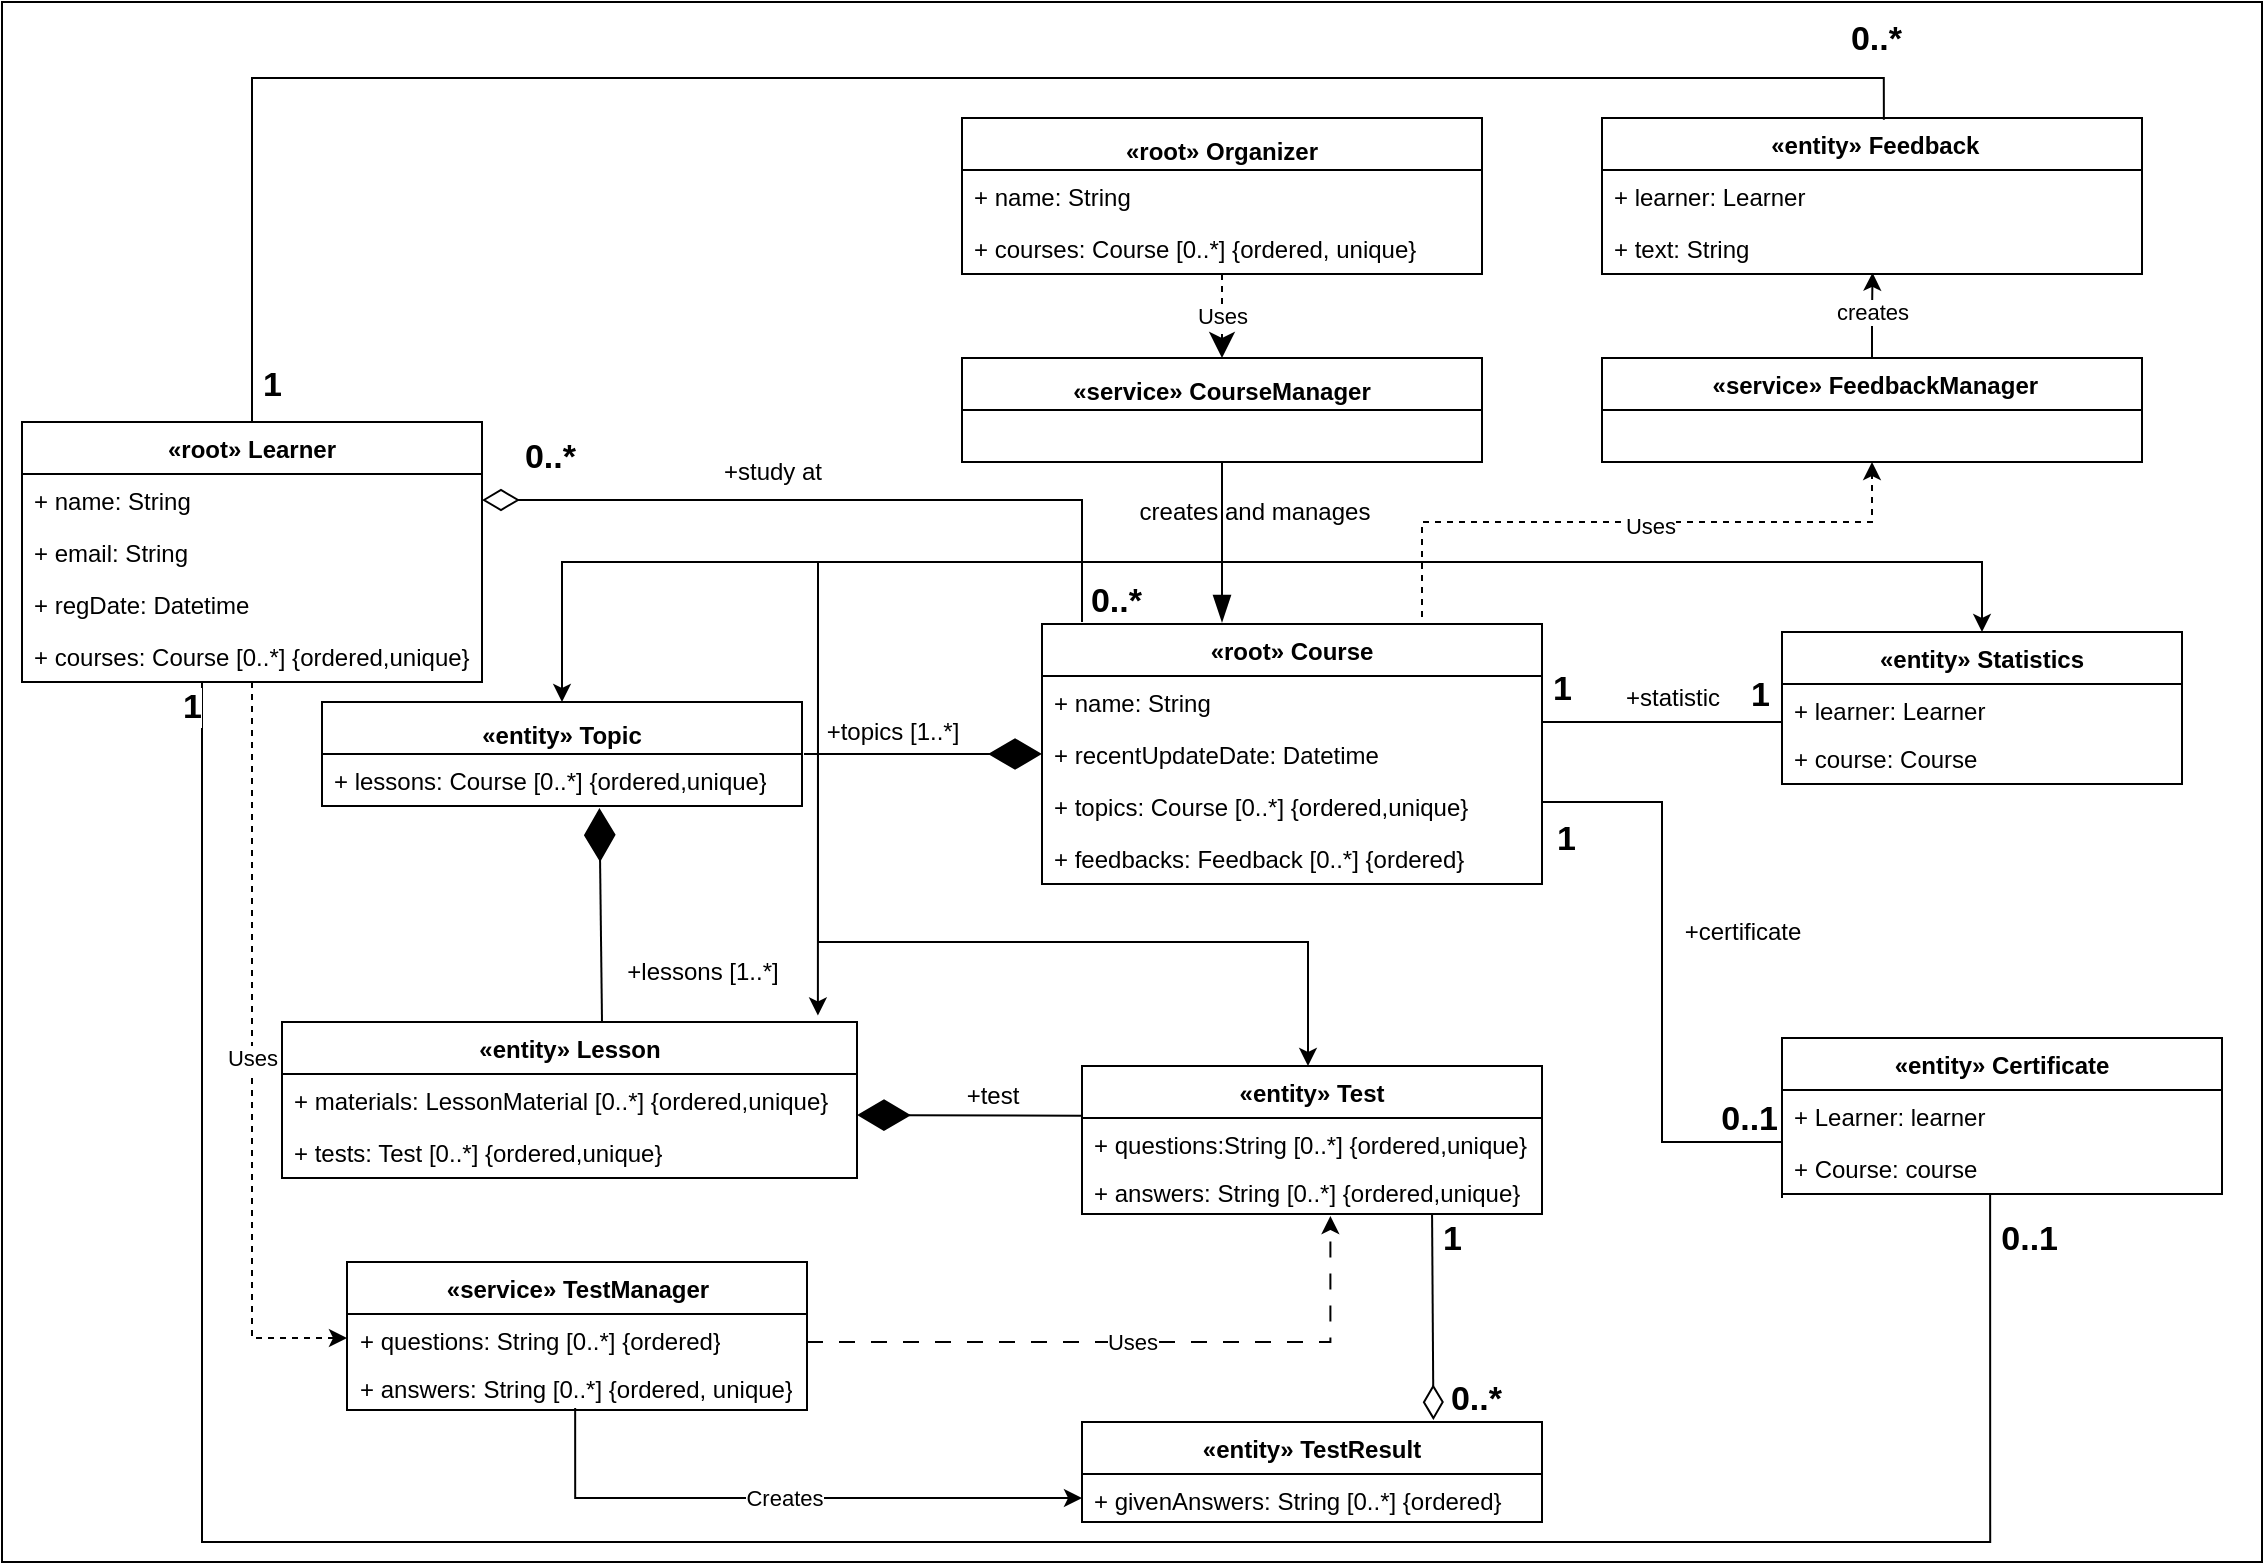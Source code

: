 <mxfile version="22.0.4" type="device">
  <diagram name="Page-1" id="_BAr91nf2BU1CdBqY8Vg">
    <mxGraphModel dx="1434" dy="758" grid="1" gridSize="10" guides="1" tooltips="1" connect="1" arrows="1" fold="1" page="1" pageScale="1" pageWidth="827" pageHeight="1169" math="0" shadow="0">
      <root>
        <mxCell id="0" />
        <mxCell id="1" parent="0" />
        <mxCell id="3fyeK6Al1ABFUcu7wLod-1" value="" style="rounded=0;whiteSpace=wrap;html=1;" parent="1" vertex="1">
          <mxGeometry x="40" y="50" width="1130" height="780" as="geometry" />
        </mxCell>
        <mxCell id="Lex0M-S-UCZFhc_dUcZd-32" value="Uses" style="edgeStyle=orthogonalEdgeStyle;rounded=0;orthogonalLoop=1;jettySize=auto;html=1;entryX=0;entryY=0.5;entryDx=0;entryDy=0;dashed=1;" edge="1" parent="1" source="-QA-_m2Z5E1NNeN4uD1D-1" target="Lex0M-S-UCZFhc_dUcZd-20">
          <mxGeometry relative="1" as="geometry" />
        </mxCell>
        <mxCell id="-QA-_m2Z5E1NNeN4uD1D-1" value="«root» Learner" style="swimlane;fontStyle=1;align=center;verticalAlign=top;childLayout=stackLayout;horizontal=1;startSize=26;horizontalStack=0;resizeParent=1;resizeParentMax=0;resizeLast=0;collapsible=1;marginBottom=0;whiteSpace=wrap;html=1;" parent="1" vertex="1">
          <mxGeometry x="50" y="260" width="230" height="130" as="geometry" />
        </mxCell>
        <mxCell id="-QA-_m2Z5E1NNeN4uD1D-2" value="+ name: String" style="text;strokeColor=none;fillColor=none;align=left;verticalAlign=top;spacingLeft=4;spacingRight=4;overflow=hidden;rotatable=0;points=[[0,0.5],[1,0.5]];portConstraint=eastwest;whiteSpace=wrap;html=1;" parent="-QA-_m2Z5E1NNeN4uD1D-1" vertex="1">
          <mxGeometry y="26" width="230" height="26" as="geometry" />
        </mxCell>
        <mxCell id="-QA-_m2Z5E1NNeN4uD1D-5" value="+ email: String" style="text;strokeColor=none;fillColor=none;align=left;verticalAlign=top;spacingLeft=4;spacingRight=4;overflow=hidden;rotatable=0;points=[[0,0.5],[1,0.5]];portConstraint=eastwest;whiteSpace=wrap;html=1;" parent="-QA-_m2Z5E1NNeN4uD1D-1" vertex="1">
          <mxGeometry y="52" width="230" height="26" as="geometry" />
        </mxCell>
        <mxCell id="Lex0M-S-UCZFhc_dUcZd-34" value="+ regDate: Datetime" style="text;strokeColor=none;fillColor=none;align=left;verticalAlign=top;spacingLeft=4;spacingRight=4;overflow=hidden;rotatable=0;points=[[0,0.5],[1,0.5]];portConstraint=eastwest;whiteSpace=wrap;html=1;" vertex="1" parent="-QA-_m2Z5E1NNeN4uD1D-1">
          <mxGeometry y="78" width="230" height="26" as="geometry" />
        </mxCell>
        <mxCell id="Lex0M-S-UCZFhc_dUcZd-35" value="+&amp;nbsp;courses: Course&amp;nbsp;[0..*]&amp;nbsp;{ordered,unique}" style="text;strokeColor=none;fillColor=none;align=left;verticalAlign=top;spacingLeft=4;spacingRight=4;overflow=hidden;rotatable=0;points=[[0,0.5],[1,0.5]];portConstraint=eastwest;whiteSpace=wrap;html=1;" vertex="1" parent="-QA-_m2Z5E1NNeN4uD1D-1">
          <mxGeometry y="104" width="230" height="26" as="geometry" />
        </mxCell>
        <mxCell id="Lex0M-S-UCZFhc_dUcZd-17" value="Uses" style="edgeStyle=orthogonalEdgeStyle;rounded=0;orthogonalLoop=1;jettySize=auto;html=1;entryX=0.5;entryY=0;entryDx=0;entryDy=0;dashed=1;endSize=10;" edge="1" parent="1" source="-QA-_m2Z5E1NNeN4uD1D-9" target="Lex0M-S-UCZFhc_dUcZd-12">
          <mxGeometry relative="1" as="geometry" />
        </mxCell>
        <mxCell id="-QA-_m2Z5E1NNeN4uD1D-9" value="&lt;table class=&quot;simple-table&quot; id=&quot;4be0993a-8cb2-40e5-bdfd-7f6b039907cc&quot;&gt;&lt;tbody&gt;&lt;tr id=&quot;e588f8d5-d057-4c99-b000-b41a2d156928&quot;&gt;&lt;td class=&quot;&quot; id=&quot;KpZ;&quot;&gt;«root» Organizer&lt;/td&gt;&lt;/tr&gt;&lt;/tbody&gt;&lt;/table&gt;" style="swimlane;fontStyle=1;align=center;verticalAlign=top;childLayout=stackLayout;horizontal=1;startSize=26;horizontalStack=0;resizeParent=1;resizeParentMax=0;resizeLast=0;collapsible=1;marginBottom=0;whiteSpace=wrap;html=1;" parent="1" vertex="1">
          <mxGeometry x="520" y="108" width="260" height="78" as="geometry" />
        </mxCell>
        <mxCell id="-QA-_m2Z5E1NNeN4uD1D-10" value="+ name: String" style="text;strokeColor=none;fillColor=none;align=left;verticalAlign=top;spacingLeft=4;spacingRight=4;overflow=hidden;rotatable=0;points=[[0,0.5],[1,0.5]];portConstraint=eastwest;whiteSpace=wrap;html=1;" parent="-QA-_m2Z5E1NNeN4uD1D-9" vertex="1">
          <mxGeometry y="26" width="260" height="26" as="geometry" />
        </mxCell>
        <mxCell id="-QA-_m2Z5E1NNeN4uD1D-11" value="+&amp;nbsp;courses: Course [0..*] {ordered, unique} " style="text;strokeColor=none;fillColor=none;align=left;verticalAlign=top;spacingLeft=4;spacingRight=4;overflow=hidden;rotatable=0;points=[[0,0.5],[1,0.5]];portConstraint=eastwest;whiteSpace=wrap;html=1;" parent="-QA-_m2Z5E1NNeN4uD1D-9" vertex="1">
          <mxGeometry y="52" width="260" height="26" as="geometry" />
        </mxCell>
        <mxCell id="Lex0M-S-UCZFhc_dUcZd-10" style="edgeStyle=orthogonalEdgeStyle;rounded=0;orthogonalLoop=1;jettySize=auto;html=1;exitX=0.75;exitY=0;exitDx=0;exitDy=0;entryX=0.5;entryY=1;entryDx=0;entryDy=0;dashed=1;" edge="1" parent="1" source="-QA-_m2Z5E1NNeN4uD1D-18" target="Lex0M-S-UCZFhc_dUcZd-4">
          <mxGeometry relative="1" as="geometry">
            <Array as="points">
              <mxPoint x="750" y="361" />
              <mxPoint x="750" y="310" />
              <mxPoint x="975" y="310" />
            </Array>
          </mxGeometry>
        </mxCell>
        <mxCell id="Lex0M-S-UCZFhc_dUcZd-11" value="Uses" style="edgeLabel;html=1;align=center;verticalAlign=middle;resizable=0;points=[];" vertex="1" connectable="0" parent="Lex0M-S-UCZFhc_dUcZd-10">
          <mxGeometry x="0.086" y="-2" relative="1" as="geometry">
            <mxPoint as="offset" />
          </mxGeometry>
        </mxCell>
        <mxCell id="-QA-_m2Z5E1NNeN4uD1D-18" value="«root» Course" style="swimlane;fontStyle=1;align=center;verticalAlign=top;childLayout=stackLayout;horizontal=1;startSize=26;horizontalStack=0;resizeParent=1;resizeParentMax=0;resizeLast=0;collapsible=1;marginBottom=0;whiteSpace=wrap;html=1;" parent="1" vertex="1">
          <mxGeometry x="560" y="361" width="250" height="130" as="geometry" />
        </mxCell>
        <mxCell id="-QA-_m2Z5E1NNeN4uD1D-19" value="+ name: String" style="text;strokeColor=none;fillColor=none;align=left;verticalAlign=top;spacingLeft=4;spacingRight=4;overflow=hidden;rotatable=0;points=[[0,0.5],[1,0.5]];portConstraint=eastwest;whiteSpace=wrap;html=1;" parent="-QA-_m2Z5E1NNeN4uD1D-18" vertex="1">
          <mxGeometry y="26" width="250" height="26" as="geometry" />
        </mxCell>
        <mxCell id="Lex0M-S-UCZFhc_dUcZd-2" value="+ recentUpdateDate: Datetime" style="text;strokeColor=none;fillColor=none;align=left;verticalAlign=top;spacingLeft=4;spacingRight=4;overflow=hidden;rotatable=0;points=[[0,0.5],[1,0.5]];portConstraint=eastwest;whiteSpace=wrap;html=1;" vertex="1" parent="-QA-_m2Z5E1NNeN4uD1D-18">
          <mxGeometry y="52" width="250" height="26" as="geometry" />
        </mxCell>
        <mxCell id="-QA-_m2Z5E1NNeN4uD1D-22" value="+ topics: Course&amp;nbsp;[0..*]&amp;nbsp;{ordered,unique}" style="text;strokeColor=none;fillColor=none;align=left;verticalAlign=top;spacingLeft=4;spacingRight=4;overflow=hidden;rotatable=0;points=[[0,0.5],[1,0.5]];portConstraint=eastwest;whiteSpace=wrap;html=1;" parent="-QA-_m2Z5E1NNeN4uD1D-18" vertex="1">
          <mxGeometry y="78" width="250" height="26" as="geometry" />
        </mxCell>
        <mxCell id="-QA-_m2Z5E1NNeN4uD1D-23" value="+&amp;nbsp;feedbacks: Feedback&amp;nbsp;[0..*]&amp;nbsp;{ordered}" style="text;strokeColor=none;fillColor=none;align=left;verticalAlign=top;spacingLeft=4;spacingRight=4;overflow=hidden;rotatable=0;points=[[0,0.5],[1,0.5]];portConstraint=eastwest;whiteSpace=wrap;html=1;" parent="-QA-_m2Z5E1NNeN4uD1D-18" vertex="1">
          <mxGeometry y="104" width="250" height="26" as="geometry" />
        </mxCell>
        <mxCell id="-QA-_m2Z5E1NNeN4uD1D-24" value="&lt;table class=&quot;simple-table&quot; id=&quot;4be0993a-8cb2-40e5-bdfd-7f6b039907cc&quot;&gt;&lt;tbody&gt;&lt;tr id=&quot;23691669-71e0-4738-807a-c3c6f39562a6&quot;&gt;&lt;td class=&quot;&quot; id=&quot;KpZ;&quot;&gt;«entity» Topic&lt;/td&gt;&lt;/tr&gt;&lt;/tbody&gt;&lt;/table&gt;" style="swimlane;fontStyle=1;align=center;verticalAlign=top;childLayout=stackLayout;horizontal=1;startSize=26;horizontalStack=0;resizeParent=1;resizeParentMax=0;resizeLast=0;collapsible=1;marginBottom=0;whiteSpace=wrap;html=1;" parent="1" vertex="1">
          <mxGeometry x="200" y="400" width="240" height="52" as="geometry" />
        </mxCell>
        <mxCell id="-QA-_m2Z5E1NNeN4uD1D-25" value="+&amp;nbsp;lessons: Course&amp;nbsp;[0..*]&amp;nbsp;{ordered,unique}" style="text;strokeColor=none;fillColor=none;align=left;verticalAlign=top;spacingLeft=4;spacingRight=4;overflow=hidden;rotatable=0;points=[[0,0.5],[1,0.5]];portConstraint=eastwest;whiteSpace=wrap;html=1;" parent="-QA-_m2Z5E1NNeN4uD1D-24" vertex="1">
          <mxGeometry y="26" width="240" height="26" as="geometry" />
        </mxCell>
        <mxCell id="-QA-_m2Z5E1NNeN4uD1D-28" value="«entity» Lesson" style="swimlane;fontStyle=1;align=center;verticalAlign=top;childLayout=stackLayout;horizontal=1;startSize=26;horizontalStack=0;resizeParent=1;resizeParentMax=0;resizeLast=0;collapsible=1;marginBottom=0;whiteSpace=wrap;html=1;" parent="1" vertex="1">
          <mxGeometry x="180" y="560" width="287.5" height="78" as="geometry">
            <mxRectangle x="212.5" y="560" width="130" height="30" as="alternateBounds" />
          </mxGeometry>
        </mxCell>
        <mxCell id="-QA-_m2Z5E1NNeN4uD1D-29" value="+&amp;nbsp;materials: LessonMaterial&amp;nbsp;[0..*]&amp;nbsp;{ordered,unique}" style="text;strokeColor=none;fillColor=none;align=left;verticalAlign=top;spacingLeft=4;spacingRight=4;overflow=hidden;rotatable=0;points=[[0,0.5],[1,0.5]];portConstraint=eastwest;whiteSpace=wrap;html=1;" parent="-QA-_m2Z5E1NNeN4uD1D-28" vertex="1">
          <mxGeometry y="26" width="287.5" height="26" as="geometry" />
        </mxCell>
        <mxCell id="-QA-_m2Z5E1NNeN4uD1D-32" value="+&amp;nbsp;tests: Test&amp;nbsp;[0..*]&amp;nbsp;{ordered,unique}" style="text;strokeColor=none;fillColor=none;align=left;verticalAlign=top;spacingLeft=4;spacingRight=4;overflow=hidden;rotatable=0;points=[[0,0.5],[1,0.5]];portConstraint=eastwest;whiteSpace=wrap;html=1;" parent="-QA-_m2Z5E1NNeN4uD1D-28" vertex="1">
          <mxGeometry y="52" width="287.5" height="26" as="geometry" />
        </mxCell>
        <mxCell id="-QA-_m2Z5E1NNeN4uD1D-33" value="&amp;nbsp;«entity» Feedback" style="swimlane;fontStyle=1;align=center;verticalAlign=top;childLayout=stackLayout;horizontal=1;startSize=26;horizontalStack=0;resizeParent=1;resizeParentMax=0;resizeLast=0;collapsible=1;marginBottom=0;whiteSpace=wrap;html=1;" parent="1" vertex="1">
          <mxGeometry x="840" y="108" width="270" height="78" as="geometry" />
        </mxCell>
        <mxCell id="-QA-_m2Z5E1NNeN4uD1D-34" value="+&amp;nbsp;learner: Learner" style="text;strokeColor=none;fillColor=none;align=left;verticalAlign=top;spacingLeft=4;spacingRight=4;overflow=hidden;rotatable=0;points=[[0,0.5],[1,0.5]];portConstraint=eastwest;whiteSpace=wrap;html=1;" parent="-QA-_m2Z5E1NNeN4uD1D-33" vertex="1">
          <mxGeometry y="26" width="270" height="26" as="geometry" />
        </mxCell>
        <mxCell id="-QA-_m2Z5E1NNeN4uD1D-35" value="+&amp;nbsp;text: String" style="text;strokeColor=none;fillColor=none;align=left;verticalAlign=top;spacingLeft=4;spacingRight=4;overflow=hidden;rotatable=0;points=[[0,0.5],[1,0.5]];portConstraint=eastwest;whiteSpace=wrap;html=1;" parent="-QA-_m2Z5E1NNeN4uD1D-33" vertex="1">
          <mxGeometry y="52" width="270" height="26" as="geometry" />
        </mxCell>
        <mxCell id="-QA-_m2Z5E1NNeN4uD1D-38" value="«entity» Test" style="swimlane;fontStyle=1;align=center;verticalAlign=top;childLayout=stackLayout;horizontal=1;startSize=26;horizontalStack=0;resizeParent=1;resizeParentMax=0;resizeLast=0;collapsible=1;marginBottom=0;whiteSpace=wrap;html=1;" parent="1" vertex="1">
          <mxGeometry x="580" y="582" width="230" height="74" as="geometry" />
        </mxCell>
        <mxCell id="-QA-_m2Z5E1NNeN4uD1D-39" value="+ questions:String&amp;nbsp;[0..*]&amp;nbsp;{ordered,unique}" style="text;strokeColor=none;fillColor=none;align=left;verticalAlign=top;spacingLeft=4;spacingRight=4;overflow=hidden;rotatable=0;points=[[0,0.5],[1,0.5]];portConstraint=eastwest;whiteSpace=wrap;html=1;" parent="-QA-_m2Z5E1NNeN4uD1D-38" vertex="1">
          <mxGeometry y="26" width="230" height="24" as="geometry" />
        </mxCell>
        <mxCell id="Lex0M-S-UCZFhc_dUcZd-18" value="+ answers: String&amp;nbsp;[0..*]&amp;nbsp;{ordered,unique}" style="text;strokeColor=none;fillColor=none;align=left;verticalAlign=top;spacingLeft=4;spacingRight=4;overflow=hidden;rotatable=0;points=[[0,0.5],[1,0.5]];portConstraint=eastwest;whiteSpace=wrap;html=1;" vertex="1" parent="-QA-_m2Z5E1NNeN4uD1D-38">
          <mxGeometry y="50" width="230" height="24" as="geometry" />
        </mxCell>
        <mxCell id="-QA-_m2Z5E1NNeN4uD1D-43" value="«entity» Statistics" style="swimlane;fontStyle=1;align=center;verticalAlign=top;childLayout=stackLayout;horizontal=1;startSize=26;horizontalStack=0;resizeParent=1;resizeParentMax=0;resizeLast=0;collapsible=1;marginBottom=0;whiteSpace=wrap;html=1;" parent="1" vertex="1">
          <mxGeometry x="930" y="365" width="200" height="76" as="geometry" />
        </mxCell>
        <mxCell id="-QA-_m2Z5E1NNeN4uD1D-44" value="+ learner: Learner" style="text;strokeColor=none;fillColor=none;align=left;verticalAlign=top;spacingLeft=4;spacingRight=4;overflow=hidden;rotatable=0;points=[[0,0.5],[1,0.5]];portConstraint=eastwest;whiteSpace=wrap;html=1;" parent="-QA-_m2Z5E1NNeN4uD1D-43" vertex="1">
          <mxGeometry y="26" width="200" height="24" as="geometry" />
        </mxCell>
        <mxCell id="-QA-_m2Z5E1NNeN4uD1D-51" value="+ course: Course" style="text;strokeColor=none;fillColor=none;align=left;verticalAlign=top;spacingLeft=4;spacingRight=4;overflow=hidden;rotatable=0;points=[[0,0.5],[1,0.5]];portConstraint=eastwest;whiteSpace=wrap;html=1;" parent="-QA-_m2Z5E1NNeN4uD1D-43" vertex="1">
          <mxGeometry y="50" width="200" height="26" as="geometry" />
        </mxCell>
        <mxCell id="-QA-_m2Z5E1NNeN4uD1D-52" value="«entity» Certificate" style="swimlane;fontStyle=1;align=center;verticalAlign=top;childLayout=stackLayout;horizontal=1;startSize=26;horizontalStack=0;resizeParent=1;resizeParentMax=0;resizeLast=0;collapsible=1;marginBottom=0;whiteSpace=wrap;html=1;" parent="1" vertex="1">
          <mxGeometry x="930" y="568" width="220" height="78" as="geometry" />
        </mxCell>
        <mxCell id="-QA-_m2Z5E1NNeN4uD1D-53" value="+ Learner: learner" style="text;strokeColor=none;fillColor=none;align=left;verticalAlign=top;spacingLeft=4;spacingRight=4;overflow=hidden;rotatable=0;points=[[0,0.5],[1,0.5]];portConstraint=eastwest;whiteSpace=wrap;html=1;" parent="-QA-_m2Z5E1NNeN4uD1D-52" vertex="1">
          <mxGeometry y="26" width="220" height="26" as="geometry" />
        </mxCell>
        <mxCell id="-QA-_m2Z5E1NNeN4uD1D-56" value="+ Course: course" style="text;strokeColor=none;fillColor=none;align=left;verticalAlign=top;spacingLeft=4;spacingRight=4;overflow=hidden;rotatable=0;points=[[0,0.5],[1,0.5]];portConstraint=eastwest;whiteSpace=wrap;html=1;" parent="-QA-_m2Z5E1NNeN4uD1D-52" vertex="1">
          <mxGeometry y="52" width="220" height="26" as="geometry" />
        </mxCell>
        <mxCell id="-QA-_m2Z5E1NNeN4uD1D-59" value="" style="endArrow=none;html=1;edgeStyle=orthogonalEdgeStyle;rounded=0;exitX=1;exitY=0.5;exitDx=0;exitDy=0;startArrow=diamondThin;startFill=0;endSize=10;startSize=16;" parent="1" source="-QA-_m2Z5E1NNeN4uD1D-2" edge="1">
          <mxGeometry relative="1" as="geometry">
            <mxPoint x="150" y="220" as="sourcePoint" />
            <mxPoint x="580" y="360" as="targetPoint" />
            <Array as="points">
              <mxPoint x="580" y="299" />
            </Array>
          </mxGeometry>
        </mxCell>
        <mxCell id="-QA-_m2Z5E1NNeN4uD1D-61" value="&lt;font style=&quot;font-size: 17px;&quot;&gt;0..*&lt;/font&gt;" style="edgeLabel;resizable=0;html=1;align=right;verticalAlign=bottom;fontStyle=1" parent="-QA-_m2Z5E1NNeN4uD1D-59" connectable="0" vertex="1">
          <mxGeometry x="1" relative="1" as="geometry">
            <mxPoint x="30" y="1" as="offset" />
          </mxGeometry>
        </mxCell>
        <mxCell id="-QA-_m2Z5E1NNeN4uD1D-62" value="&lt;font style=&quot;font-size: 17px;&quot;&gt;0..*&lt;/font&gt;" style="edgeLabel;resizable=0;html=1;align=right;verticalAlign=bottom;fontStyle=1" parent="1" connectable="0" vertex="1">
          <mxGeometry x="327.5" y="289.996" as="geometry" />
        </mxCell>
        <mxCell id="-QA-_m2Z5E1NNeN4uD1D-65" value="" style="endArrow=blockThin;html=1;edgeStyle=orthogonalEdgeStyle;rounded=0;startArrow=none;startFill=0;exitX=0.5;exitY=1;exitDx=0;exitDy=0;endFill=1;startSize=11;endSize=11;" parent="1" edge="1" source="Lex0M-S-UCZFhc_dUcZd-12">
          <mxGeometry relative="1" as="geometry">
            <mxPoint x="650" y="220" as="sourcePoint" />
            <mxPoint x="650" y="360" as="targetPoint" />
            <Array as="points" />
          </mxGeometry>
        </mxCell>
        <mxCell id="-QA-_m2Z5E1NNeN4uD1D-77" value="&lt;font style=&quot;font-size: 17px;&quot;&gt;0..1&lt;/font&gt;" style="edgeLabel;resizable=0;html=1;align=right;verticalAlign=bottom;fontStyle=1" parent="1" connectable="0" vertex="1">
          <mxGeometry x="950.0" y="709.996" as="geometry">
            <mxPoint x="-22" y="-89" as="offset" />
          </mxGeometry>
        </mxCell>
        <mxCell id="sJjAoyrnurzyOcNZZube-1" value="" style="endArrow=none;html=1;edgeStyle=orthogonalEdgeStyle;rounded=0;exitX=1;exitY=0.5;exitDx=0;exitDy=0;entryX=0;entryY=1.077;entryDx=0;entryDy=0;entryPerimeter=0;" parent="1" source="-QA-_m2Z5E1NNeN4uD1D-22" target="-QA-_m2Z5E1NNeN4uD1D-56" edge="1">
          <mxGeometry relative="1" as="geometry">
            <mxPoint x="810" y="630" as="sourcePoint" />
            <mxPoint x="920" y="630" as="targetPoint" />
            <Array as="points">
              <mxPoint x="810" y="450" />
              <mxPoint x="870" y="450" />
              <mxPoint x="870" y="620" />
              <mxPoint x="930" y="620" />
            </Array>
          </mxGeometry>
        </mxCell>
        <mxCell id="sJjAoyrnurzyOcNZZube-5" value="&lt;font style=&quot;font-size: 17px;&quot;&gt;1&lt;/font&gt;" style="edgeLabel;resizable=0;html=1;align=right;verticalAlign=bottom;fontStyle=1" parent="1" connectable="0" vertex="1">
          <mxGeometry x="827" y="480" as="geometry" />
        </mxCell>
        <mxCell id="sJjAoyrnurzyOcNZZube-6" value="" style="endArrow=none;html=1;edgeStyle=orthogonalEdgeStyle;rounded=0;" parent="1" edge="1">
          <mxGeometry relative="1" as="geometry">
            <mxPoint x="810" y="420" as="sourcePoint" />
            <mxPoint x="930" y="420" as="targetPoint" />
            <Array as="points">
              <mxPoint x="810" y="410" />
              <mxPoint x="930" y="410" />
            </Array>
          </mxGeometry>
        </mxCell>
        <mxCell id="sJjAoyrnurzyOcNZZube-9" value="&lt;font style=&quot;font-size: 17px;&quot;&gt;1&lt;/font&gt;" style="edgeLabel;resizable=0;html=1;align=right;verticalAlign=bottom;fontStyle=1" parent="1" connectable="0" vertex="1">
          <mxGeometry x="820" y="413" as="geometry">
            <mxPoint x="5" y="-8" as="offset" />
          </mxGeometry>
        </mxCell>
        <mxCell id="sJjAoyrnurzyOcNZZube-10" value="&lt;font style=&quot;font-size: 17px;&quot;&gt;1&lt;/font&gt;" style="edgeLabel;resizable=0;html=1;align=right;verticalAlign=bottom;fontStyle=1" parent="1" connectable="0" vertex="1">
          <mxGeometry x="920" y="413" as="geometry">
            <mxPoint x="4" y="-5" as="offset" />
          </mxGeometry>
        </mxCell>
        <mxCell id="sJjAoyrnurzyOcNZZube-13" value="" style="endArrow=diamondThin;endFill=1;endSize=24;html=1;rounded=0;" parent="1" edge="1">
          <mxGeometry width="160" relative="1" as="geometry">
            <mxPoint x="580" y="606.92" as="sourcePoint" />
            <mxPoint x="467.5" y="606.5" as="targetPoint" />
          </mxGeometry>
        </mxCell>
        <mxCell id="sJjAoyrnurzyOcNZZube-15" value="" style="endArrow=diamondThin;endFill=1;endSize=24;html=1;rounded=0;entryX=0.578;entryY=1.038;entryDx=0;entryDy=0;entryPerimeter=0;" parent="1" target="-QA-_m2Z5E1NNeN4uD1D-25" edge="1">
          <mxGeometry width="160" relative="1" as="geometry">
            <mxPoint x="340" y="560" as="sourcePoint" />
            <mxPoint x="340" y="460" as="targetPoint" />
          </mxGeometry>
        </mxCell>
        <mxCell id="sJjAoyrnurzyOcNZZube-14" value="" style="endArrow=diamondThin;endFill=1;endSize=24;html=1;rounded=0;" parent="1" target="Lex0M-S-UCZFhc_dUcZd-2" edge="1">
          <mxGeometry width="160" relative="1" as="geometry">
            <mxPoint x="441" y="426" as="sourcePoint" />
            <mxPoint x="560" y="450" as="targetPoint" />
          </mxGeometry>
        </mxCell>
        <mxCell id="P-heUZ1CWl4BYyPMROG9-3" value="+test" style="text;html=1;align=center;verticalAlign=middle;resizable=0;points=[];autosize=1;strokeColor=none;fillColor=none;" parent="1" vertex="1">
          <mxGeometry x="510" y="582" width="50" height="30" as="geometry" />
        </mxCell>
        <mxCell id="P-heUZ1CWl4BYyPMROG9-4" value="+lessons [1..*]" style="text;html=1;align=center;verticalAlign=middle;resizable=0;points=[];autosize=1;strokeColor=none;fillColor=none;" parent="1" vertex="1">
          <mxGeometry x="340" y="520" width="100" height="30" as="geometry" />
        </mxCell>
        <mxCell id="P-heUZ1CWl4BYyPMROG9-5" value="+topics [1..*]" style="text;html=1;align=center;verticalAlign=middle;resizable=0;points=[];autosize=1;strokeColor=none;fillColor=none;" parent="1" vertex="1">
          <mxGeometry x="440" y="400" width="90" height="30" as="geometry" />
        </mxCell>
        <mxCell id="P-heUZ1CWl4BYyPMROG9-6" value="+statistic" style="text;html=1;align=center;verticalAlign=middle;resizable=0;points=[];autosize=1;strokeColor=none;fillColor=none;" parent="1" vertex="1">
          <mxGeometry x="840" y="383" width="70" height="30" as="geometry" />
        </mxCell>
        <mxCell id="P-heUZ1CWl4BYyPMROG9-10" value="creates and manages" style="text;html=1;align=center;verticalAlign=middle;resizable=0;points=[];autosize=1;strokeColor=none;fillColor=none;" parent="1" vertex="1">
          <mxGeometry x="596" y="290" width="140" height="30" as="geometry" />
        </mxCell>
        <mxCell id="P-heUZ1CWl4BYyPMROG9-11" value="+study at" style="text;html=1;align=center;verticalAlign=middle;resizable=0;points=[];autosize=1;strokeColor=none;fillColor=none;" parent="1" vertex="1">
          <mxGeometry x="390" y="270" width="70" height="30" as="geometry" />
        </mxCell>
        <mxCell id="P-heUZ1CWl4BYyPMROG9-12" value="+certificate" style="text;html=1;align=center;verticalAlign=middle;resizable=0;points=[];autosize=1;strokeColor=none;fillColor=none;" parent="1" vertex="1">
          <mxGeometry x="870" y="500" width="80" height="30" as="geometry" />
        </mxCell>
        <mxCell id="Lex0M-S-UCZFhc_dUcZd-4" value="&amp;nbsp;«service» FeedbackManager" style="swimlane;fontStyle=1;align=center;verticalAlign=top;childLayout=stackLayout;horizontal=1;startSize=26;horizontalStack=0;resizeParent=1;resizeParentMax=0;resizeLast=0;collapsible=1;marginBottom=0;whiteSpace=wrap;html=1;" vertex="1" parent="1">
          <mxGeometry x="840" y="228" width="270" height="52" as="geometry" />
        </mxCell>
        <mxCell id="Lex0M-S-UCZFhc_dUcZd-8" style="edgeStyle=orthogonalEdgeStyle;rounded=0;orthogonalLoop=1;jettySize=auto;html=1;entryX=0.501;entryY=0.976;entryDx=0;entryDy=0;entryPerimeter=0;" edge="1" parent="1" source="Lex0M-S-UCZFhc_dUcZd-4" target="-QA-_m2Z5E1NNeN4uD1D-35">
          <mxGeometry relative="1" as="geometry" />
        </mxCell>
        <mxCell id="Lex0M-S-UCZFhc_dUcZd-9" value="creates" style="edgeLabel;html=1;align=center;verticalAlign=middle;resizable=0;points=[];" vertex="1" connectable="0" parent="Lex0M-S-UCZFhc_dUcZd-8">
          <mxGeometry x="0.101" y="1" relative="1" as="geometry">
            <mxPoint as="offset" />
          </mxGeometry>
        </mxCell>
        <mxCell id="Lex0M-S-UCZFhc_dUcZd-43" style="edgeStyle=orthogonalEdgeStyle;rounded=0;orthogonalLoop=1;jettySize=auto;html=1;entryX=0.5;entryY=0;entryDx=0;entryDy=0;" edge="1" parent="1" source="Lex0M-S-UCZFhc_dUcZd-12" target="-QA-_m2Z5E1NNeN4uD1D-24">
          <mxGeometry relative="1" as="geometry">
            <Array as="points">
              <mxPoint x="650" y="330" />
              <mxPoint x="320" y="330" />
            </Array>
          </mxGeometry>
        </mxCell>
        <mxCell id="Lex0M-S-UCZFhc_dUcZd-45" style="edgeStyle=orthogonalEdgeStyle;rounded=0;orthogonalLoop=1;jettySize=auto;html=1;" edge="1" parent="1">
          <mxGeometry relative="1" as="geometry">
            <mxPoint x="648" y="280" as="sourcePoint" />
            <mxPoint x="693" y="582" as="targetPoint" />
            <Array as="points">
              <mxPoint x="650" y="280" />
              <mxPoint x="650" y="330" />
              <mxPoint x="448" y="330" />
              <mxPoint x="448" y="520" />
              <mxPoint x="693" y="520" />
            </Array>
          </mxGeometry>
        </mxCell>
        <mxCell id="Lex0M-S-UCZFhc_dUcZd-46" style="edgeStyle=orthogonalEdgeStyle;rounded=0;orthogonalLoop=1;jettySize=auto;html=1;" edge="1" parent="1" source="Lex0M-S-UCZFhc_dUcZd-12" target="-QA-_m2Z5E1NNeN4uD1D-43">
          <mxGeometry relative="1" as="geometry">
            <Array as="points">
              <mxPoint x="650" y="330" />
              <mxPoint x="1030" y="330" />
            </Array>
          </mxGeometry>
        </mxCell>
        <mxCell id="Lex0M-S-UCZFhc_dUcZd-12" value="&lt;table class=&quot;simple-table&quot; id=&quot;4be0993a-8cb2-40e5-bdfd-7f6b039907cc&quot;&gt;&lt;tbody&gt;&lt;tr id=&quot;e588f8d5-d057-4c99-b000-b41a2d156928&quot;&gt;&lt;td class=&quot;&quot; id=&quot;KpZ;&quot;&gt;«service» CourseManager&lt;/td&gt;&lt;/tr&gt;&lt;/tbody&gt;&lt;/table&gt;" style="swimlane;fontStyle=1;align=center;verticalAlign=top;childLayout=stackLayout;horizontal=1;startSize=26;horizontalStack=0;resizeParent=1;resizeParentMax=0;resizeLast=0;collapsible=1;marginBottom=0;whiteSpace=wrap;html=1;" vertex="1" parent="1">
          <mxGeometry x="520" y="228" width="260" height="52" as="geometry" />
        </mxCell>
        <mxCell id="Lex0M-S-UCZFhc_dUcZd-19" value="«service» TestManager" style="swimlane;fontStyle=1;align=center;verticalAlign=top;childLayout=stackLayout;horizontal=1;startSize=26;horizontalStack=0;resizeParent=1;resizeParentMax=0;resizeLast=0;collapsible=1;marginBottom=0;whiteSpace=wrap;html=1;" vertex="1" parent="1">
          <mxGeometry x="212.5" y="680" width="230" height="74" as="geometry" />
        </mxCell>
        <mxCell id="Lex0M-S-UCZFhc_dUcZd-20" value="+ questions: String&amp;nbsp;[0..*]&amp;nbsp;{ordered}" style="text;strokeColor=none;fillColor=none;align=left;verticalAlign=top;spacingLeft=4;spacingRight=4;overflow=hidden;rotatable=0;points=[[0,0.5],[1,0.5]];portConstraint=eastwest;whiteSpace=wrap;html=1;" vertex="1" parent="Lex0M-S-UCZFhc_dUcZd-19">
          <mxGeometry y="26" width="230" height="24" as="geometry" />
        </mxCell>
        <mxCell id="Lex0M-S-UCZFhc_dUcZd-21" value="+ answers: String&amp;nbsp;[0..*]&amp;nbsp;{ordered, unique}" style="text;strokeColor=none;fillColor=none;align=left;verticalAlign=top;spacingLeft=4;spacingRight=4;overflow=hidden;rotatable=0;points=[[0,0.5],[1,0.5]];portConstraint=eastwest;whiteSpace=wrap;html=1;" vertex="1" parent="Lex0M-S-UCZFhc_dUcZd-19">
          <mxGeometry y="50" width="230" height="24" as="geometry" />
        </mxCell>
        <mxCell id="Lex0M-S-UCZFhc_dUcZd-22" value="Uses" style="edgeStyle=orthogonalEdgeStyle;rounded=0;orthogonalLoop=1;jettySize=auto;html=1;entryX=0.54;entryY=1.042;entryDx=0;entryDy=0;entryPerimeter=0;dashed=1;dashPattern=8 8;" edge="1" parent="1" source="Lex0M-S-UCZFhc_dUcZd-19" target="Lex0M-S-UCZFhc_dUcZd-18">
          <mxGeometry relative="1" as="geometry">
            <Array as="points">
              <mxPoint x="704" y="720" />
            </Array>
          </mxGeometry>
        </mxCell>
        <mxCell id="Lex0M-S-UCZFhc_dUcZd-27" style="edgeStyle=orthogonalEdgeStyle;rounded=0;orthogonalLoop=1;jettySize=auto;html=1;entryX=0.761;entryY=0.986;entryDx=0;entryDy=0;entryPerimeter=0;exitX=0.764;exitY=-0.019;exitDx=0;exitDy=0;endArrow=none;endFill=0;startArrow=diamondThin;startFill=0;exitPerimeter=0;startSize=15;" edge="1" parent="1" source="Lex0M-S-UCZFhc_dUcZd-23" target="Lex0M-S-UCZFhc_dUcZd-18">
          <mxGeometry relative="1" as="geometry">
            <Array as="points">
              <mxPoint x="755" y="759" />
            </Array>
          </mxGeometry>
        </mxCell>
        <mxCell id="Lex0M-S-UCZFhc_dUcZd-23" value="«entity» TestResult" style="swimlane;fontStyle=1;align=center;verticalAlign=top;childLayout=stackLayout;horizontal=1;startSize=26;horizontalStack=0;resizeParent=1;resizeParentMax=0;resizeLast=0;collapsible=1;marginBottom=0;whiteSpace=wrap;html=1;" vertex="1" parent="1">
          <mxGeometry x="580" y="760" width="230" height="50" as="geometry" />
        </mxCell>
        <mxCell id="Lex0M-S-UCZFhc_dUcZd-25" value="+ givenAnswers: String&amp;nbsp;[0..*]&amp;nbsp;{ordered}" style="text;strokeColor=none;fillColor=none;align=left;verticalAlign=top;spacingLeft=4;spacingRight=4;overflow=hidden;rotatable=0;points=[[0,0.5],[1,0.5]];portConstraint=eastwest;whiteSpace=wrap;html=1;" vertex="1" parent="Lex0M-S-UCZFhc_dUcZd-23">
          <mxGeometry y="26" width="230" height="24" as="geometry" />
        </mxCell>
        <mxCell id="Lex0M-S-UCZFhc_dUcZd-29" value="&lt;font style=&quot;font-size: 17px;&quot;&gt;1&lt;/font&gt;" style="edgeLabel;resizable=0;html=1;align=right;verticalAlign=bottom;fontStyle=1" connectable="0" vertex="1" parent="1">
          <mxGeometry x="770" y="680" as="geometry" />
        </mxCell>
        <mxCell id="Lex0M-S-UCZFhc_dUcZd-30" value="&lt;font style=&quot;font-size: 17px;&quot;&gt;0..*&lt;/font&gt;" style="edgeLabel;resizable=0;html=1;align=right;verticalAlign=bottom;fontStyle=1" connectable="0" vertex="1" parent="1">
          <mxGeometry x="790" y="760" as="geometry" />
        </mxCell>
        <mxCell id="Lex0M-S-UCZFhc_dUcZd-31" value="Creates" style="edgeStyle=orthogonalEdgeStyle;rounded=0;orthogonalLoop=1;jettySize=auto;html=1;exitX=0.496;exitY=0.958;exitDx=0;exitDy=0;exitPerimeter=0;" edge="1" parent="1" source="Lex0M-S-UCZFhc_dUcZd-21" target="Lex0M-S-UCZFhc_dUcZd-25">
          <mxGeometry relative="1" as="geometry" />
        </mxCell>
        <mxCell id="Lex0M-S-UCZFhc_dUcZd-38" style="edgeStyle=orthogonalEdgeStyle;rounded=0;orthogonalLoop=1;jettySize=auto;html=1;entryX=0.522;entryY=0.011;entryDx=0;entryDy=0;entryPerimeter=0;endArrow=none;endFill=0;" edge="1" parent="1" source="-QA-_m2Z5E1NNeN4uD1D-1" target="-QA-_m2Z5E1NNeN4uD1D-33">
          <mxGeometry relative="1" as="geometry">
            <Array as="points">
              <mxPoint x="165" y="88" />
              <mxPoint x="981" y="88" />
            </Array>
          </mxGeometry>
        </mxCell>
        <mxCell id="Lex0M-S-UCZFhc_dUcZd-39" value="&lt;font style=&quot;font-size: 17px;&quot;&gt;0..*&lt;/font&gt;" style="edgeLabel;resizable=0;html=1;align=right;verticalAlign=bottom;fontStyle=1" connectable="0" vertex="1" parent="1">
          <mxGeometry x="990" y="80.002" as="geometry" />
        </mxCell>
        <mxCell id="Lex0M-S-UCZFhc_dUcZd-41" value="&lt;font style=&quot;font-size: 17px;&quot;&gt;1&lt;/font&gt;" style="edgeLabel;resizable=0;html=1;align=right;verticalAlign=bottom;fontStyle=1" connectable="0" vertex="1" parent="1">
          <mxGeometry x="180.0" y="253.996" as="geometry" />
        </mxCell>
        <mxCell id="Lex0M-S-UCZFhc_dUcZd-44" style="edgeStyle=orthogonalEdgeStyle;rounded=0;orthogonalLoop=1;jettySize=auto;html=1;entryX=0.932;entryY=-0.042;entryDx=0;entryDy=0;entryPerimeter=0;" edge="1" parent="1" source="Lex0M-S-UCZFhc_dUcZd-12" target="-QA-_m2Z5E1NNeN4uD1D-28">
          <mxGeometry relative="1" as="geometry">
            <Array as="points">
              <mxPoint x="650" y="330" />
              <mxPoint x="448" y="330" />
            </Array>
          </mxGeometry>
        </mxCell>
        <mxCell id="Lex0M-S-UCZFhc_dUcZd-47" style="edgeStyle=orthogonalEdgeStyle;rounded=0;orthogonalLoop=1;jettySize=auto;html=1;entryX=0.473;entryY=1;entryDx=0;entryDy=0;entryPerimeter=0;endArrow=none;endFill=0;" edge="1" parent="1" source="-QA-_m2Z5E1NNeN4uD1D-1" target="-QA-_m2Z5E1NNeN4uD1D-56">
          <mxGeometry relative="1" as="geometry">
            <Array as="points">
              <mxPoint x="140" y="820" />
              <mxPoint x="1034" y="820" />
            </Array>
          </mxGeometry>
        </mxCell>
        <mxCell id="Lex0M-S-UCZFhc_dUcZd-48" value="&lt;font style=&quot;font-size: 17px;&quot;&gt;1&lt;/font&gt;" style="edgeLabel;resizable=0;html=1;align=right;verticalAlign=bottom;fontStyle=1" connectable="0" vertex="1" parent="1">
          <mxGeometry x="140.0" y="414.996" as="geometry" />
        </mxCell>
        <mxCell id="Lex0M-S-UCZFhc_dUcZd-49" value="&lt;font style=&quot;font-size: 17px;&quot;&gt;0..1&lt;/font&gt;" style="edgeLabel;resizable=0;html=1;align=right;verticalAlign=bottom;fontStyle=1" connectable="0" vertex="1" parent="1">
          <mxGeometry x="1090.0" y="769.996" as="geometry">
            <mxPoint x="-22" y="-89" as="offset" />
          </mxGeometry>
        </mxCell>
      </root>
    </mxGraphModel>
  </diagram>
</mxfile>
